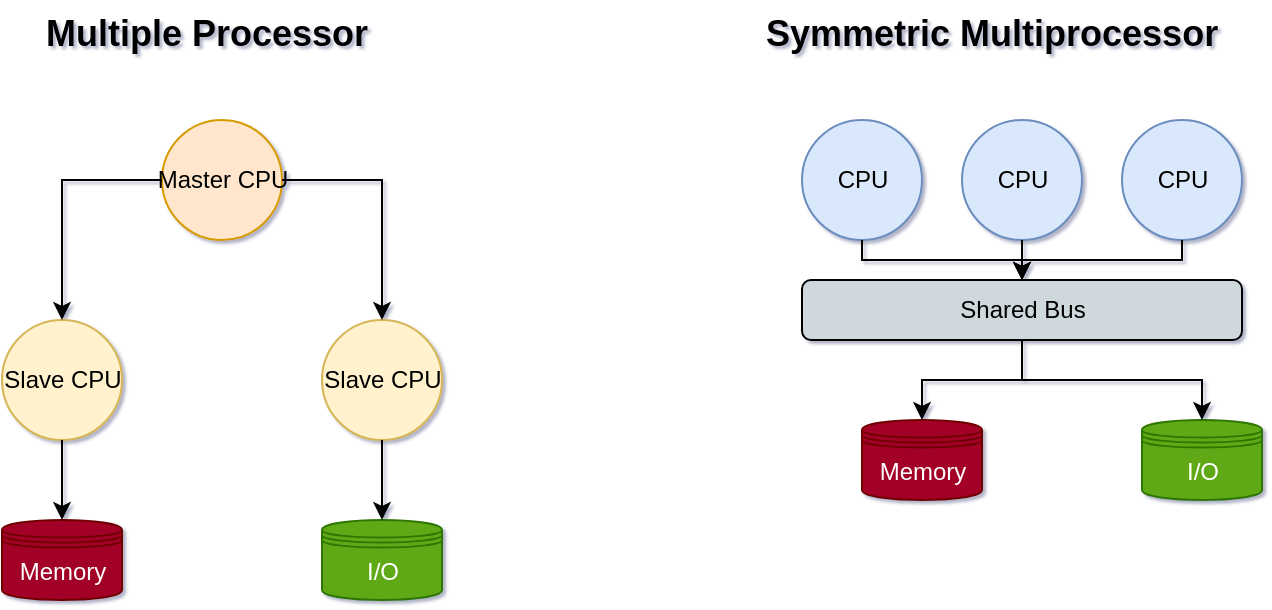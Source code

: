 <mxfile version="26.2.14">
  <diagram name="Multiple and Symmetric Multiprocessor" id="diagram1">
    <mxGraphModel dx="786" dy="497" grid="1" gridSize="10" guides="1" tooltips="1" connect="1" arrows="1" fold="1" page="1" pageScale="1" pageWidth="850" pageHeight="1100" math="0" shadow="1">
      <root>
        <mxCell id="0" />
        <mxCell id="1" parent="0" />
        <mxCell id="2" value="Multiple Processor" style="text;html=1;fontSize=18;fontStyle=1;" parent="1" vertex="1">
          <mxGeometry x="120" y="20" width="180" height="30" as="geometry" />
        </mxCell>
        <mxCell id="3" value="Master CPU" style="shape=ellipse;fillColor=#ffe6cc;strokeColor=#d79b00;html=1;" parent="1" vertex="1">
          <mxGeometry x="180" y="80" width="60" height="60" as="geometry" />
        </mxCell>
        <mxCell id="4" value="Slave CPU" style="shape=ellipse;fillColor=#fff2cc;strokeColor=#d6b656;html=1;" parent="1" vertex="1">
          <mxGeometry x="100" y="180" width="60" height="60" as="geometry" />
        </mxCell>
        <mxCell id="5" value="Slave CPU" style="shape=ellipse;fillColor=#fff2cc;strokeColor=#d6b656;html=1;" parent="1" vertex="1">
          <mxGeometry x="260" y="180" width="60" height="60" as="geometry" />
        </mxCell>
        <mxCell id="6" style="edgeStyle=orthogonalEdgeStyle;rounded=0;html=1;" parent="1" source="3" target="4" edge="1">
          <mxGeometry relative="1" as="geometry" />
        </mxCell>
        <mxCell id="7" style="edgeStyle=orthogonalEdgeStyle;rounded=0;html=1;" parent="1" source="3" target="5" edge="1">
          <mxGeometry relative="1" as="geometry" />
        </mxCell>
        <mxCell id="8" value="Memory" style="shape=datastore;fillColor=#a20025;strokeColor=#6F0000;html=1;fontColor=#ffffff;" parent="1" vertex="1">
          <mxGeometry x="100" y="280" width="60" height="40" as="geometry" />
        </mxCell>
        <mxCell id="9" value="I/O" style="shape=datastore;fillColor=#60a917;strokeColor=#2D7600;html=1;fontColor=#ffffff;" parent="1" vertex="1">
          <mxGeometry x="260" y="280" width="60" height="40" as="geometry" />
        </mxCell>
        <mxCell id="10" style="edgeStyle=orthogonalEdgeStyle;rounded=0;html=1;" parent="1" source="4" target="8" edge="1">
          <mxGeometry relative="1" as="geometry" />
        </mxCell>
        <mxCell id="11" style="edgeStyle=orthogonalEdgeStyle;rounded=0;html=1;" parent="1" source="5" target="9" edge="1">
          <mxGeometry relative="1" as="geometry" />
        </mxCell>
        <mxCell id="12" value="Symmetric Multiprocessor" style="text;html=1;fontSize=18;fontStyle=1;" parent="1" vertex="1">
          <mxGeometry x="480" y="20" width="240" height="30" as="geometry" />
        </mxCell>
        <mxCell id="13" value="CPU" style="shape=ellipse;fillColor=#dae8fc;strokeColor=#6c8ebf;html=1;" parent="1" vertex="1">
          <mxGeometry x="500" y="80" width="60" height="60" as="geometry" />
        </mxCell>
        <mxCell id="14" value="CPU" style="shape=ellipse;fillColor=#dae8fc;strokeColor=#6c8ebf;html=1;" parent="1" vertex="1">
          <mxGeometry x="580" y="80" width="60" height="60" as="geometry" />
        </mxCell>
        <mxCell id="15" value="CPU" style="shape=ellipse;fillColor=#dae8fc;strokeColor=#6c8ebf;html=1;" parent="1" vertex="1">
          <mxGeometry x="660" y="80" width="60" height="60" as="geometry" />
        </mxCell>
        <mxCell id="16" value="Shared Bus" style="shape=rectangle;fillColor=#cfd8dc;strokeColor=#000000;rounded=1;html=1;" parent="1" vertex="1">
          <mxGeometry x="500" y="160" width="220" height="30" as="geometry" />
        </mxCell>
        <mxCell id="17" style="edgeStyle=orthogonalEdgeStyle;rounded=0;html=1;" parent="1" source="13" target="16" edge="1">
          <mxGeometry relative="1" as="geometry" />
        </mxCell>
        <mxCell id="18" style="edgeStyle=orthogonalEdgeStyle;rounded=0;html=1;" parent="1" source="14" target="16" edge="1">
          <mxGeometry relative="1" as="geometry" />
        </mxCell>
        <mxCell id="19" style="edgeStyle=orthogonalEdgeStyle;rounded=0;html=1;" parent="1" source="15" target="16" edge="1">
          <mxGeometry relative="1" as="geometry" />
        </mxCell>
        <mxCell id="20" value="Memory" style="shape=datastore;fillColor=#a20025;strokeColor=#6F0000;html=1;fontColor=#ffffff;" parent="1" vertex="1">
          <mxGeometry x="530" y="230" width="60" height="40" as="geometry" />
        </mxCell>
        <mxCell id="21" value="I/O" style="shape=datastore;fillColor=#60a917;strokeColor=#2D7600;html=1;fontColor=#ffffff;" parent="1" vertex="1">
          <mxGeometry x="670" y="230" width="60" height="40" as="geometry" />
        </mxCell>
        <mxCell id="22" style="edgeStyle=orthogonalEdgeStyle;rounded=0;html=1;" parent="1" source="16" target="20" edge="1">
          <mxGeometry relative="1" as="geometry" />
        </mxCell>
        <mxCell id="23" style="edgeStyle=orthogonalEdgeStyle;rounded=0;html=1;" parent="1" source="16" target="21" edge="1">
          <mxGeometry relative="1" as="geometry" />
        </mxCell>
      </root>
    </mxGraphModel>
  </diagram>
</mxfile>
